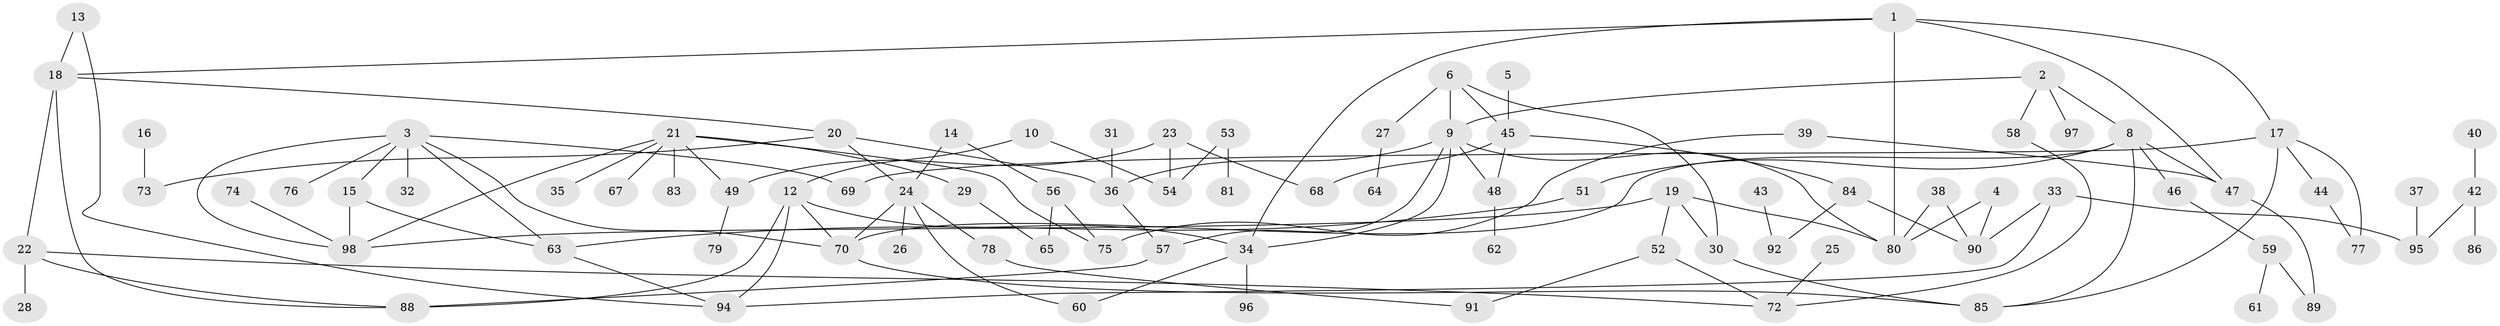 // original degree distribution, {3: 0.20863309352517986, 2: 0.26618705035971224, 1: 0.2517985611510791, 4: 0.1223021582733813, 6: 0.014388489208633094, 0: 0.06474820143884892, 5: 0.07194244604316546}
// Generated by graph-tools (version 1.1) at 2025/48/03/04/25 22:48:05]
// undirected, 88 vertices, 122 edges
graph export_dot {
  node [color=gray90,style=filled];
  1;
  2;
  3;
  4;
  5;
  6;
  8;
  9;
  10;
  12;
  13;
  14;
  15;
  16;
  17;
  18;
  19;
  20;
  21;
  22;
  23;
  24;
  25;
  26;
  27;
  28;
  29;
  30;
  31;
  32;
  33;
  34;
  35;
  36;
  37;
  38;
  39;
  40;
  42;
  43;
  44;
  45;
  46;
  47;
  48;
  49;
  51;
  52;
  53;
  54;
  56;
  57;
  58;
  59;
  60;
  61;
  62;
  63;
  64;
  65;
  67;
  68;
  69;
  70;
  72;
  73;
  74;
  75;
  76;
  77;
  78;
  79;
  80;
  81;
  83;
  84;
  85;
  86;
  88;
  89;
  90;
  91;
  92;
  94;
  95;
  96;
  97;
  98;
  1 -- 17 [weight=1.0];
  1 -- 18 [weight=1.0];
  1 -- 34 [weight=1.0];
  1 -- 47 [weight=1.0];
  1 -- 80 [weight=1.0];
  2 -- 8 [weight=1.0];
  2 -- 9 [weight=1.0];
  2 -- 58 [weight=1.0];
  2 -- 97 [weight=1.0];
  3 -- 15 [weight=1.0];
  3 -- 32 [weight=1.0];
  3 -- 63 [weight=1.0];
  3 -- 69 [weight=1.0];
  3 -- 70 [weight=1.0];
  3 -- 76 [weight=1.0];
  3 -- 98 [weight=1.0];
  4 -- 80 [weight=1.0];
  4 -- 90 [weight=1.0];
  5 -- 45 [weight=1.0];
  6 -- 9 [weight=1.0];
  6 -- 27 [weight=1.0];
  6 -- 30 [weight=1.0];
  6 -- 45 [weight=1.0];
  8 -- 46 [weight=1.0];
  8 -- 47 [weight=1.0];
  8 -- 51 [weight=1.0];
  8 -- 70 [weight=1.0];
  8 -- 85 [weight=1.0];
  9 -- 34 [weight=1.0];
  9 -- 36 [weight=1.0];
  9 -- 48 [weight=1.0];
  9 -- 57 [weight=1.0];
  9 -- 80 [weight=1.0];
  10 -- 12 [weight=1.0];
  10 -- 54 [weight=1.0];
  12 -- 34 [weight=1.0];
  12 -- 70 [weight=1.0];
  12 -- 88 [weight=1.0];
  12 -- 94 [weight=1.0];
  13 -- 18 [weight=1.0];
  13 -- 94 [weight=1.0];
  14 -- 24 [weight=1.0];
  14 -- 56 [weight=1.0];
  15 -- 63 [weight=1.0];
  15 -- 98 [weight=1.0];
  16 -- 73 [weight=1.0];
  17 -- 44 [weight=1.0];
  17 -- 69 [weight=1.0];
  17 -- 77 [weight=1.0];
  17 -- 85 [weight=1.0];
  18 -- 20 [weight=1.0];
  18 -- 22 [weight=1.0];
  18 -- 88 [weight=1.0];
  19 -- 30 [weight=1.0];
  19 -- 52 [weight=1.0];
  19 -- 80 [weight=1.0];
  19 -- 98 [weight=1.0];
  20 -- 24 [weight=1.0];
  20 -- 36 [weight=1.0];
  20 -- 73 [weight=1.0];
  21 -- 29 [weight=1.0];
  21 -- 35 [weight=1.0];
  21 -- 49 [weight=1.0];
  21 -- 67 [weight=1.0];
  21 -- 75 [weight=1.0];
  21 -- 83 [weight=1.0];
  21 -- 98 [weight=1.0];
  22 -- 28 [weight=1.0];
  22 -- 72 [weight=1.0];
  22 -- 88 [weight=1.0];
  23 -- 49 [weight=1.0];
  23 -- 54 [weight=1.0];
  23 -- 68 [weight=1.0];
  24 -- 26 [weight=1.0];
  24 -- 60 [weight=1.0];
  24 -- 70 [weight=1.0];
  24 -- 78 [weight=1.0];
  25 -- 72 [weight=1.0];
  27 -- 64 [weight=1.0];
  29 -- 65 [weight=1.0];
  30 -- 85 [weight=1.0];
  31 -- 36 [weight=1.0];
  33 -- 90 [weight=1.0];
  33 -- 94 [weight=1.0];
  33 -- 95 [weight=1.0];
  34 -- 60 [weight=1.0];
  34 -- 96 [weight=1.0];
  36 -- 57 [weight=1.0];
  37 -- 95 [weight=1.0];
  38 -- 80 [weight=1.0];
  38 -- 90 [weight=1.0];
  39 -- 47 [weight=1.0];
  39 -- 75 [weight=1.0];
  40 -- 42 [weight=1.0];
  42 -- 86 [weight=1.0];
  42 -- 95 [weight=1.0];
  43 -- 92 [weight=1.0];
  44 -- 77 [weight=1.0];
  45 -- 48 [weight=1.0];
  45 -- 68 [weight=1.0];
  45 -- 84 [weight=1.0];
  46 -- 59 [weight=1.0];
  47 -- 89 [weight=1.0];
  48 -- 62 [weight=1.0];
  49 -- 79 [weight=1.0];
  51 -- 63 [weight=1.0];
  52 -- 72 [weight=1.0];
  52 -- 91 [weight=1.0];
  53 -- 54 [weight=1.0];
  53 -- 81 [weight=1.0];
  56 -- 65 [weight=1.0];
  56 -- 75 [weight=1.0];
  57 -- 88 [weight=1.0];
  58 -- 72 [weight=1.0];
  59 -- 61 [weight=1.0];
  59 -- 89 [weight=1.0];
  63 -- 94 [weight=1.0];
  70 -- 85 [weight=1.0];
  74 -- 98 [weight=1.0];
  78 -- 91 [weight=1.0];
  84 -- 90 [weight=1.0];
  84 -- 92 [weight=1.0];
}
